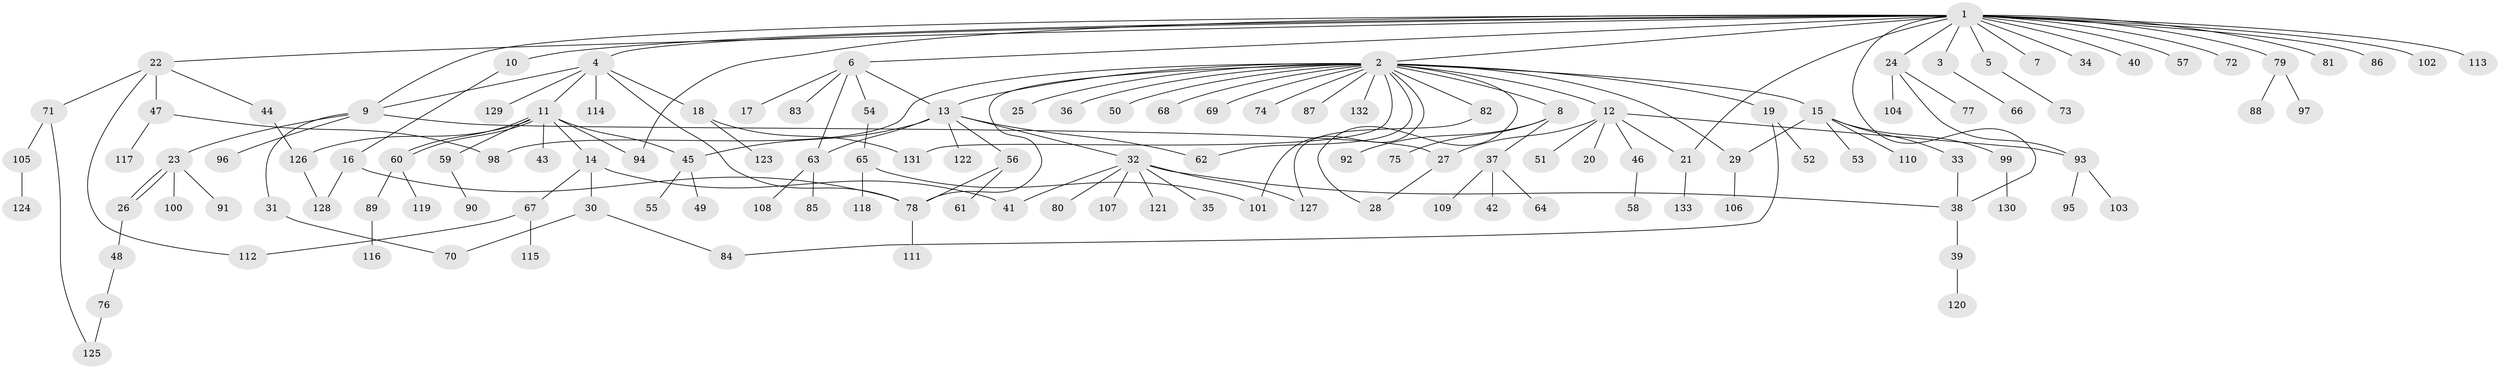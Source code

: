 // Generated by graph-tools (version 1.1) at 2025/49/03/09/25 03:49:46]
// undirected, 133 vertices, 161 edges
graph export_dot {
graph [start="1"]
  node [color=gray90,style=filled];
  1;
  2;
  3;
  4;
  5;
  6;
  7;
  8;
  9;
  10;
  11;
  12;
  13;
  14;
  15;
  16;
  17;
  18;
  19;
  20;
  21;
  22;
  23;
  24;
  25;
  26;
  27;
  28;
  29;
  30;
  31;
  32;
  33;
  34;
  35;
  36;
  37;
  38;
  39;
  40;
  41;
  42;
  43;
  44;
  45;
  46;
  47;
  48;
  49;
  50;
  51;
  52;
  53;
  54;
  55;
  56;
  57;
  58;
  59;
  60;
  61;
  62;
  63;
  64;
  65;
  66;
  67;
  68;
  69;
  70;
  71;
  72;
  73;
  74;
  75;
  76;
  77;
  78;
  79;
  80;
  81;
  82;
  83;
  84;
  85;
  86;
  87;
  88;
  89;
  90;
  91;
  92;
  93;
  94;
  95;
  96;
  97;
  98;
  99;
  100;
  101;
  102;
  103;
  104;
  105;
  106;
  107;
  108;
  109;
  110;
  111;
  112;
  113;
  114;
  115;
  116;
  117;
  118;
  119;
  120;
  121;
  122;
  123;
  124;
  125;
  126;
  127;
  128;
  129;
  130;
  131;
  132;
  133;
  1 -- 2;
  1 -- 3;
  1 -- 4;
  1 -- 5;
  1 -- 6;
  1 -- 7;
  1 -- 9;
  1 -- 10;
  1 -- 21;
  1 -- 22;
  1 -- 24;
  1 -- 34;
  1 -- 38;
  1 -- 40;
  1 -- 57;
  1 -- 72;
  1 -- 79;
  1 -- 81;
  1 -- 86;
  1 -- 94;
  1 -- 102;
  1 -- 113;
  2 -- 8;
  2 -- 12;
  2 -- 13;
  2 -- 15;
  2 -- 19;
  2 -- 25;
  2 -- 28;
  2 -- 29;
  2 -- 36;
  2 -- 50;
  2 -- 62;
  2 -- 68;
  2 -- 69;
  2 -- 74;
  2 -- 78;
  2 -- 82;
  2 -- 87;
  2 -- 98;
  2 -- 101;
  2 -- 131;
  2 -- 132;
  3 -- 66;
  4 -- 9;
  4 -- 11;
  4 -- 18;
  4 -- 78;
  4 -- 114;
  4 -- 129;
  5 -- 73;
  6 -- 13;
  6 -- 17;
  6 -- 54;
  6 -- 63;
  6 -- 83;
  8 -- 37;
  8 -- 75;
  8 -- 92;
  9 -- 23;
  9 -- 27;
  9 -- 31;
  9 -- 96;
  10 -- 16;
  11 -- 14;
  11 -- 43;
  11 -- 45;
  11 -- 59;
  11 -- 60;
  11 -- 60;
  11 -- 94;
  11 -- 126;
  12 -- 20;
  12 -- 21;
  12 -- 27;
  12 -- 46;
  12 -- 51;
  12 -- 93;
  13 -- 32;
  13 -- 45;
  13 -- 56;
  13 -- 62;
  13 -- 63;
  13 -- 122;
  14 -- 30;
  14 -- 41;
  14 -- 67;
  15 -- 29;
  15 -- 33;
  15 -- 53;
  15 -- 99;
  15 -- 110;
  16 -- 78;
  16 -- 128;
  18 -- 123;
  18 -- 131;
  19 -- 52;
  19 -- 84;
  21 -- 133;
  22 -- 44;
  22 -- 47;
  22 -- 71;
  22 -- 112;
  23 -- 26;
  23 -- 26;
  23 -- 91;
  23 -- 100;
  24 -- 77;
  24 -- 93;
  24 -- 104;
  26 -- 48;
  27 -- 28;
  29 -- 106;
  30 -- 70;
  30 -- 84;
  31 -- 70;
  32 -- 35;
  32 -- 38;
  32 -- 41;
  32 -- 80;
  32 -- 107;
  32 -- 121;
  32 -- 127;
  33 -- 38;
  37 -- 42;
  37 -- 64;
  37 -- 109;
  38 -- 39;
  39 -- 120;
  44 -- 126;
  45 -- 49;
  45 -- 55;
  46 -- 58;
  47 -- 98;
  47 -- 117;
  48 -- 76;
  54 -- 65;
  56 -- 61;
  56 -- 78;
  59 -- 90;
  60 -- 89;
  60 -- 119;
  63 -- 85;
  63 -- 108;
  65 -- 101;
  65 -- 118;
  67 -- 112;
  67 -- 115;
  71 -- 105;
  71 -- 125;
  76 -- 125;
  78 -- 111;
  79 -- 88;
  79 -- 97;
  82 -- 127;
  89 -- 116;
  93 -- 95;
  93 -- 103;
  99 -- 130;
  105 -- 124;
  126 -- 128;
}
